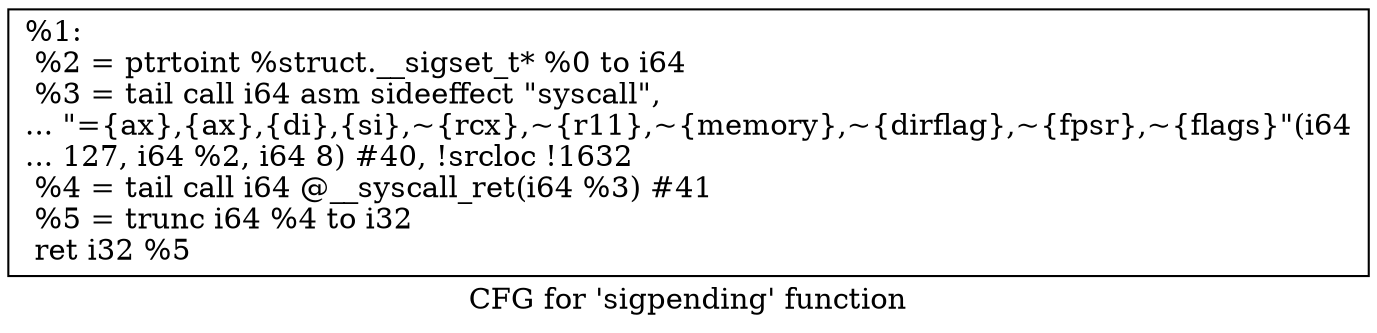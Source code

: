 digraph "CFG for 'sigpending' function" {
	label="CFG for 'sigpending' function";

	Node0x1cfc410 [shape=record,label="{%1:\l  %2 = ptrtoint %struct.__sigset_t* %0 to i64\l  %3 = tail call i64 asm sideeffect \"syscall\",\l... \"=\{ax\},\{ax\},\{di\},\{si\},~\{rcx\},~\{r11\},~\{memory\},~\{dirflag\},~\{fpsr\},~\{flags\}\"(i64\l... 127, i64 %2, i64 8) #40, !srcloc !1632\l  %4 = tail call i64 @__syscall_ret(i64 %3) #41\l  %5 = trunc i64 %4 to i32\l  ret i32 %5\l}"];
}
